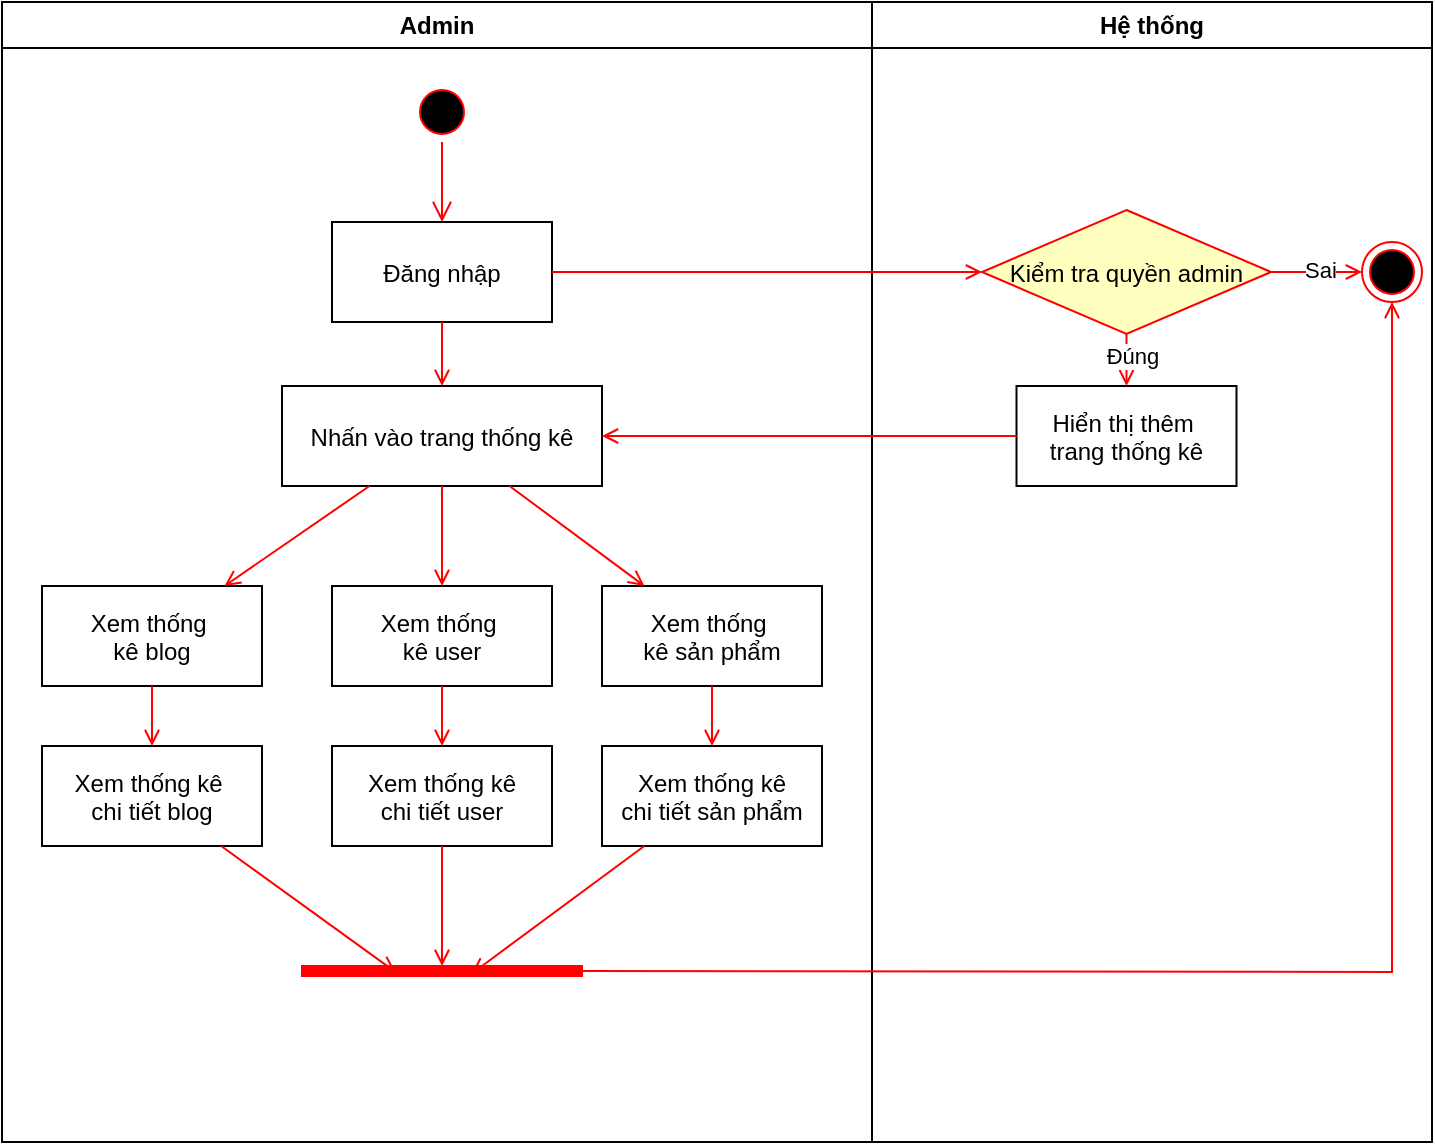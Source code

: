 <mxfile version="24.7.17">
  <diagram name="Page-1" id="e7e014a7-5840-1c2e-5031-d8a46d1fe8dd">
    <mxGraphModel dx="1290" dy="563" grid="1" gridSize="10" guides="1" tooltips="1" connect="1" arrows="1" fold="1" page="1" pageScale="1" pageWidth="1169" pageHeight="826" background="none" math="0" shadow="0">
      <root>
        <mxCell id="0" />
        <mxCell id="1" parent="0" />
        <mxCell id="2" value="Admin" style="swimlane;whiteSpace=wrap" parent="1" vertex="1">
          <mxGeometry x="10" y="128" width="435" height="570" as="geometry" />
        </mxCell>
        <mxCell id="5" value="" style="ellipse;shape=startState;fillColor=#000000;strokeColor=#ff0000;" parent="2" vertex="1">
          <mxGeometry x="205" y="40" width="30" height="30" as="geometry" />
        </mxCell>
        <mxCell id="6" value="" style="edgeStyle=elbowEdgeStyle;elbow=horizontal;verticalAlign=bottom;endArrow=open;endSize=8;strokeColor=#FF0000;endFill=1;rounded=0" parent="2" source="5" target="7" edge="1">
          <mxGeometry x="100" y="40" as="geometry">
            <mxPoint x="115" y="110" as="targetPoint" />
          </mxGeometry>
        </mxCell>
        <mxCell id="7" value="Đăng nhập" style="" parent="2" vertex="1">
          <mxGeometry x="165" y="110" width="110" height="50" as="geometry" />
        </mxCell>
        <mxCell id="8" value="Nhấn vào trang thống kê" style="" parent="2" vertex="1">
          <mxGeometry x="140" y="192" width="160" height="50" as="geometry" />
        </mxCell>
        <mxCell id="9" value="" style="endArrow=open;strokeColor=#FF0000;endFill=1;rounded=0" parent="2" source="7" target="8" edge="1">
          <mxGeometry relative="1" as="geometry" />
        </mxCell>
        <mxCell id="10" value="Xem thống &#xa;kê blog" style="" parent="2" vertex="1">
          <mxGeometry x="20" y="292" width="110" height="50" as="geometry" />
        </mxCell>
        <mxCell id="11" value="" style="endArrow=open;strokeColor=#FF0000;endFill=1;rounded=0" parent="2" source="8" target="10" edge="1">
          <mxGeometry relative="1" as="geometry" />
        </mxCell>
        <mxCell id="loQoqSKvlok-yd1IncK7-80" value="Xem thống kê &#xa;chi tiết blog" style="" parent="2" vertex="1">
          <mxGeometry x="20" y="372" width="110" height="50" as="geometry" />
        </mxCell>
        <mxCell id="loQoqSKvlok-yd1IncK7-81" value="" style="endArrow=open;strokeColor=#FF0000;endFill=1;rounded=0" parent="2" source="10" target="loQoqSKvlok-yd1IncK7-80" edge="1">
          <mxGeometry relative="1" as="geometry">
            <mxPoint x="185" y="252" as="sourcePoint" />
            <mxPoint x="170" y="322" as="targetPoint" />
          </mxGeometry>
        </mxCell>
        <mxCell id="loQoqSKvlok-yd1IncK7-82" value="Xem thống &#xa;kê user" style="" parent="2" vertex="1">
          <mxGeometry x="165" y="292" width="110" height="50" as="geometry" />
        </mxCell>
        <mxCell id="loQoqSKvlok-yd1IncK7-83" value="Xem thống kê&#xa;chi tiết user" style="" parent="2" vertex="1">
          <mxGeometry x="165" y="372" width="110" height="50" as="geometry" />
        </mxCell>
        <mxCell id="loQoqSKvlok-yd1IncK7-84" value="" style="endArrow=open;strokeColor=#FF0000;endFill=1;rounded=0" parent="2" source="loQoqSKvlok-yd1IncK7-82" target="loQoqSKvlok-yd1IncK7-83" edge="1">
          <mxGeometry relative="1" as="geometry">
            <mxPoint x="85" y="332" as="sourcePoint" />
            <mxPoint x="85" y="362" as="targetPoint" />
          </mxGeometry>
        </mxCell>
        <mxCell id="loQoqSKvlok-yd1IncK7-85" value="" style="endArrow=open;strokeColor=#FF0000;endFill=1;rounded=0" parent="2" source="8" target="loQoqSKvlok-yd1IncK7-82" edge="1">
          <mxGeometry relative="1" as="geometry">
            <mxPoint x="95" y="342" as="sourcePoint" />
            <mxPoint x="95" y="372" as="targetPoint" />
          </mxGeometry>
        </mxCell>
        <mxCell id="loQoqSKvlok-yd1IncK7-86" value="Xem thống &#xa;kê sản phẩm" style="" parent="2" vertex="1">
          <mxGeometry x="300" y="292" width="110" height="50" as="geometry" />
        </mxCell>
        <mxCell id="loQoqSKvlok-yd1IncK7-87" value="" style="endArrow=open;strokeColor=#FF0000;endFill=1;rounded=0" parent="2" source="8" target="loQoqSKvlok-yd1IncK7-86" edge="1">
          <mxGeometry relative="1" as="geometry">
            <mxPoint x="230" y="252" as="sourcePoint" />
            <mxPoint x="230" y="282" as="targetPoint" />
          </mxGeometry>
        </mxCell>
        <mxCell id="loQoqSKvlok-yd1IncK7-89" value="Xem thống kê&#xa;chi tiết sản phẩm" style="" parent="2" vertex="1">
          <mxGeometry x="300" y="372" width="110" height="50" as="geometry" />
        </mxCell>
        <mxCell id="loQoqSKvlok-yd1IncK7-88" value="" style="endArrow=open;strokeColor=#FF0000;endFill=1;rounded=0" parent="2" source="loQoqSKvlok-yd1IncK7-86" target="loQoqSKvlok-yd1IncK7-89" edge="1">
          <mxGeometry relative="1" as="geometry">
            <mxPoint x="240" y="262" as="sourcePoint" />
            <mxPoint x="290" y="332" as="targetPoint" />
          </mxGeometry>
        </mxCell>
        <mxCell id="loQoqSKvlok-yd1IncK7-90" value="" style="whiteSpace=wrap;strokeColor=#FF0000;fillColor=#FF0000;direction=south;" parent="2" vertex="1">
          <mxGeometry x="150" y="482" width="140" height="5" as="geometry" />
        </mxCell>
        <mxCell id="loQoqSKvlok-yd1IncK7-91" value="" style="endArrow=open;strokeColor=#FF0000;endFill=1;rounded=0;entryX=0.76;entryY=0.394;entryDx=0;entryDy=0;entryPerimeter=0;" parent="2" source="loQoqSKvlok-yd1IncK7-89" target="loQoqSKvlok-yd1IncK7-90" edge="1">
          <mxGeometry relative="1" as="geometry">
            <mxPoint x="365" y="352" as="sourcePoint" />
            <mxPoint x="365" y="382" as="targetPoint" />
          </mxGeometry>
        </mxCell>
        <mxCell id="loQoqSKvlok-yd1IncK7-92" value="" style="endArrow=open;strokeColor=#FF0000;endFill=1;rounded=0;entryX=0;entryY=0.5;entryDx=0;entryDy=0;" parent="2" source="loQoqSKvlok-yd1IncK7-83" target="loQoqSKvlok-yd1IncK7-90" edge="1">
          <mxGeometry relative="1" as="geometry">
            <mxPoint x="375" y="362" as="sourcePoint" />
            <mxPoint x="375" y="392" as="targetPoint" />
          </mxGeometry>
        </mxCell>
        <mxCell id="loQoqSKvlok-yd1IncK7-93" value="" style="endArrow=open;strokeColor=#FF0000;endFill=1;rounded=0;entryX=0.6;entryY=0.666;entryDx=0;entryDy=0;entryPerimeter=0;" parent="2" source="loQoqSKvlok-yd1IncK7-80" target="loQoqSKvlok-yd1IncK7-90" edge="1">
          <mxGeometry relative="1" as="geometry">
            <mxPoint x="385" y="372" as="sourcePoint" />
            <mxPoint x="385" y="402" as="targetPoint" />
          </mxGeometry>
        </mxCell>
        <mxCell id="3" value="Hệ thống" style="swimlane;whiteSpace=wrap" parent="1" vertex="1">
          <mxGeometry x="445" y="128" width="280" height="570" as="geometry" />
        </mxCell>
        <mxCell id="18" value="Hiển thị thêm &#xa;trang thống kê" style="" parent="3" vertex="1">
          <mxGeometry x="72.25" y="192" width="110" height="50" as="geometry" />
        </mxCell>
        <mxCell id="19" value="" style="endArrow=open;strokeColor=#FF0000;endFill=1;rounded=0" parent="3" source="21" target="18" edge="1">
          <mxGeometry relative="1" as="geometry">
            <mxPoint x="75" y="270" as="sourcePoint" />
          </mxGeometry>
        </mxCell>
        <mxCell id="loQoqSKvlok-yd1IncK7-75" value="Đúng" style="edgeLabel;html=1;align=center;verticalAlign=middle;resizable=0;points=[];" parent="19" vertex="1" connectable="0">
          <mxGeometry x="-0.193" y="3" relative="1" as="geometry">
            <mxPoint x="-1" as="offset" />
          </mxGeometry>
        </mxCell>
        <mxCell id="21" value="Kiểm tra quyền admin" style="rhombus;fillColor=#ffffc0;strokeColor=#ff0000;" parent="3" vertex="1">
          <mxGeometry x="55" y="104" width="144.5" height="62" as="geometry" />
        </mxCell>
        <mxCell id="loQoqSKvlok-yd1IncK7-41" value="" style="ellipse;shape=endState;fillColor=#000000;strokeColor=#ff0000" parent="3" vertex="1">
          <mxGeometry x="245" y="120" width="30" height="30" as="geometry" />
        </mxCell>
        <mxCell id="loQoqSKvlok-yd1IncK7-78" value="" style="endArrow=open;strokeColor=#FF0000;endFill=1;rounded=0" parent="3" source="21" target="loQoqSKvlok-yd1IncK7-41" edge="1">
          <mxGeometry relative="1" as="geometry">
            <mxPoint x="-100" y="145" as="sourcePoint" />
            <mxPoint x="235" y="135" as="targetPoint" />
          </mxGeometry>
        </mxCell>
        <mxCell id="loQoqSKvlok-yd1IncK7-79" value="Sai" style="edgeLabel;html=1;align=center;verticalAlign=middle;resizable=0;points=[];" parent="loQoqSKvlok-yd1IncK7-78" vertex="1" connectable="0">
          <mxGeometry x="0.08" y="1" relative="1" as="geometry">
            <mxPoint as="offset" />
          </mxGeometry>
        </mxCell>
        <mxCell id="loQoqSKvlok-yd1IncK7-74" value="" style="endArrow=open;strokeColor=#FF0000;endFill=1;rounded=0" parent="1" source="7" target="21" edge="1">
          <mxGeometry relative="1" as="geometry">
            <mxPoint x="289.5" y="298" as="sourcePoint" />
            <mxPoint x="289.5" y="330" as="targetPoint" />
          </mxGeometry>
        </mxCell>
        <mxCell id="20" value="" style="endArrow=open;strokeColor=#FF0000;endFill=1;rounded=0" parent="1" source="18" target="8" edge="1">
          <mxGeometry relative="1" as="geometry" />
        </mxCell>
        <mxCell id="loQoqSKvlok-yd1IncK7-94" value="" style="endArrow=open;strokeColor=#FF0000;endFill=1;rounded=0;exitX=0.5;exitY=0;exitDx=0;exitDy=0;" parent="1" source="loQoqSKvlok-yd1IncK7-90" target="loQoqSKvlok-yd1IncK7-41" edge="1">
          <mxGeometry relative="1" as="geometry">
            <mxPoint x="240" y="560" as="sourcePoint" />
            <mxPoint x="705" y="290" as="targetPoint" />
            <Array as="points">
              <mxPoint x="705" y="613" />
            </Array>
          </mxGeometry>
        </mxCell>
      </root>
    </mxGraphModel>
  </diagram>
</mxfile>
